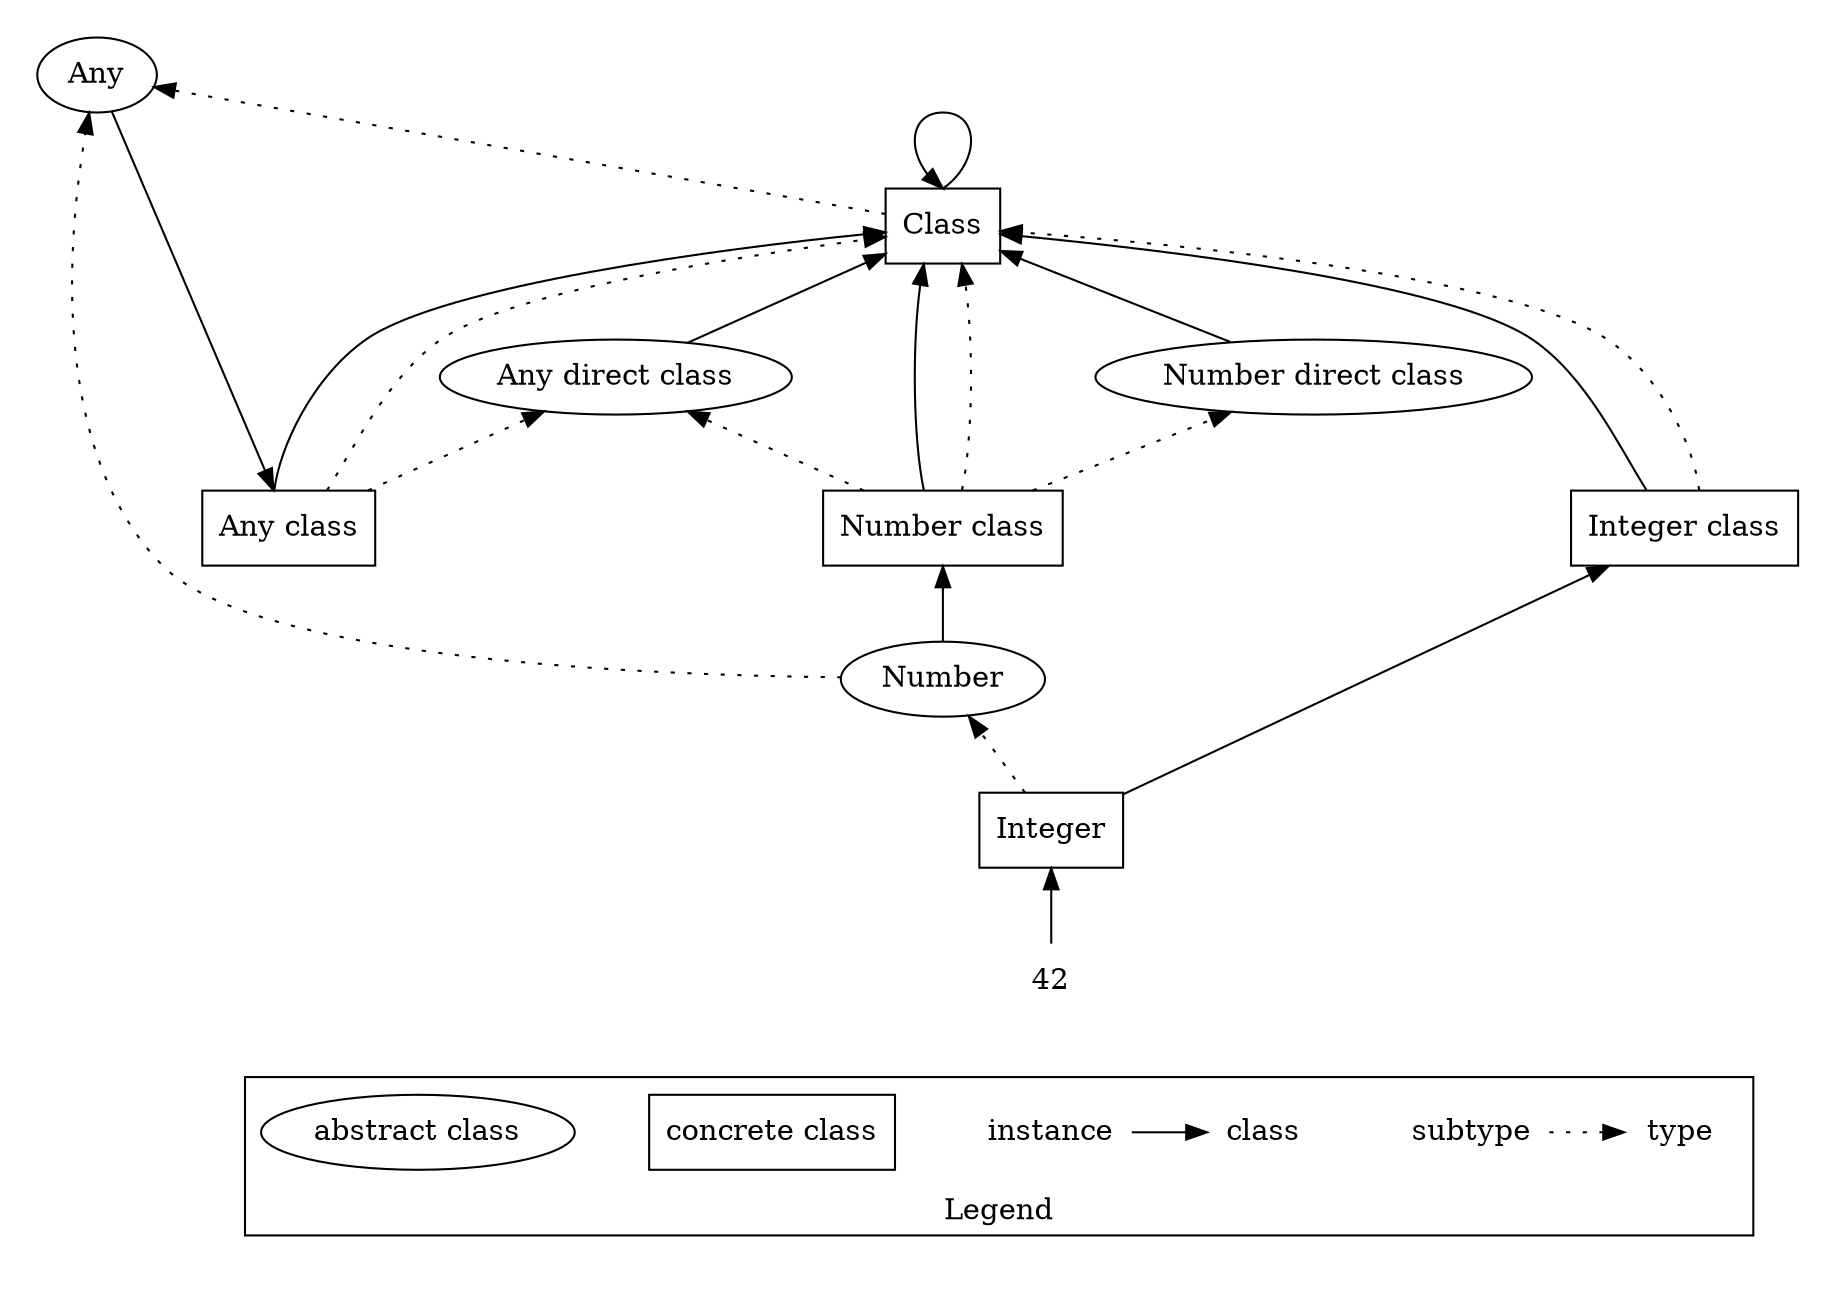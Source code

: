 digraph Classes {
    rankdir=BT
    newrank=true
    nodesep="0.5"
    pad="0.25"
    node [shape=record]

    { rank=sink; Any }
    { rank=same; AnyDirect, NumberDirect }
    { rank=same; NumberClass, AnyClass, IntegerClass }

    Any [shape=ellipse]
    Any -> AnyClass

    Class:n -> Class:n
    Class -> Any [style=dotted]

    AnyDirect [label="Any direct class", shape=ellipse]
    AnyDirect -> Class

    NumberDirect [label="Number direct class", shape=ellipse]
    NumberDirect -> Class

    AnyClass [label="Any class"]
    AnyClass -> Class
    AnyClass -> Class [style=dotted]
    AnyClass -> AnyDirect [style=dotted]

    NumberClass [label="Number class"]
    NumberClass -> Class
    NumberClass -> Class [style=dotted]
    NumberClass -> NumberDirect [style=dotted]
    NumberClass -> AnyDirect [style=dotted]

    IntegerClass [label="Integer class"]
    IntegerClass -> Class
    IntegerClass -> Class [style=dotted]

    Number [shape=ellipse]
    Number -> Any [style=dotted]
    Number -> NumberClass

    Integer -> IntegerClass
    Integer -> Number [style=dotted]

    42 [shape=plaintext]
    42 -> Integer

    compound=true

    subgraph cluster_legend {
        label="Legend";
        { rank=same; subtype, type }
        subtype [shape=plaintext]
        type [shape=plaintext]
        { rank=same; instance, class }
        instance [shape=plaintext]
        class [shape=plaintext]

        instance -> class [style=solid]
        subtype -> type [style=dotted]

        concrete [label="concrete class", shape=record]
        abstract [label="abstract class", shape=ellipse]
    }
    instance-> 42 [style=invis]
}
